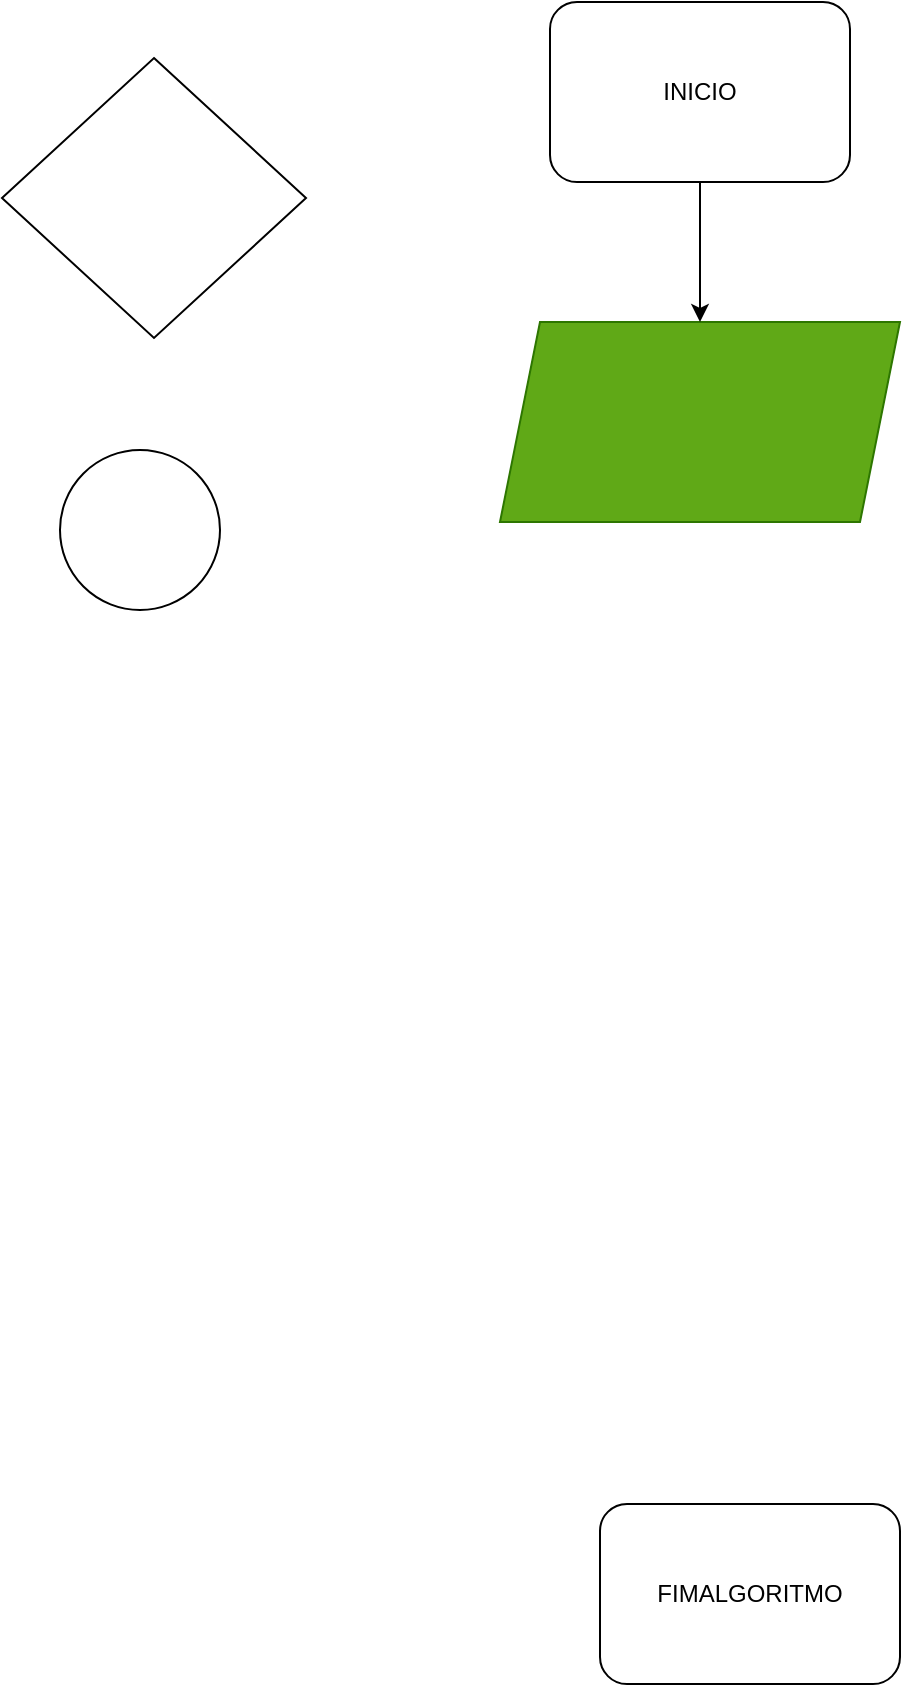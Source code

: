 <mxfile version="26.2.5">
  <diagram name="Página-1" id="zWMaaqcK-kP3D1JS3zAp">
    <mxGraphModel dx="1428" dy="743" grid="0" gridSize="10" guides="1" tooltips="1" connect="1" arrows="1" fold="1" page="1" pageScale="1" pageWidth="827" pageHeight="1169" background="light-dark(#FFFFFF,#FFFFFF)" math="0" shadow="0">
      <root>
        <mxCell id="0" />
        <mxCell id="1" parent="0" />
        <mxCell id="cBr8gDmyRps6xQAc9MPF-2" value="INICIO" style="rounded=1;whiteSpace=wrap;html=1;fillColor=light-dark(#FFFFFF,#FFCCFF);" parent="1" vertex="1">
          <mxGeometry x="339" y="110" width="150" height="90" as="geometry" />
        </mxCell>
        <mxCell id="QmFv0fbfAH81bjIsWUIX-1" value="" style="shape=parallelogram;perimeter=parallelogramPerimeter;whiteSpace=wrap;html=1;fixedSize=1;fillColor=#60a917;fontColor=#ffffff;strokeColor=#2D7600;" vertex="1" parent="1">
          <mxGeometry x="314" y="270" width="200" height="100" as="geometry" />
        </mxCell>
        <mxCell id="QmFv0fbfAH81bjIsWUIX-2" value="" style="endArrow=classic;html=1;rounded=0;" edge="1" parent="1">
          <mxGeometry width="50" height="50" relative="1" as="geometry">
            <mxPoint x="414" y="200" as="sourcePoint" />
            <mxPoint x="414" y="270" as="targetPoint" />
            <Array as="points" />
          </mxGeometry>
        </mxCell>
        <mxCell id="QmFv0fbfAH81bjIsWUIX-3" value="FIMALGORITMO" style="rounded=1;whiteSpace=wrap;html=1;fillColor=light-dark(#FFFFFF,#FFCCFF);" vertex="1" parent="1">
          <mxGeometry x="364" y="861" width="150" height="90" as="geometry" />
        </mxCell>
        <mxCell id="QmFv0fbfAH81bjIsWUIX-4" value="" style="rhombus;whiteSpace=wrap;html=1;" vertex="1" parent="1">
          <mxGeometry x="65" y="138" width="152" height="140" as="geometry" />
        </mxCell>
        <mxCell id="QmFv0fbfAH81bjIsWUIX-5" value="" style="ellipse;whiteSpace=wrap;html=1;aspect=fixed;" vertex="1" parent="1">
          <mxGeometry x="94" y="334" width="80" height="80" as="geometry" />
        </mxCell>
      </root>
    </mxGraphModel>
  </diagram>
</mxfile>
